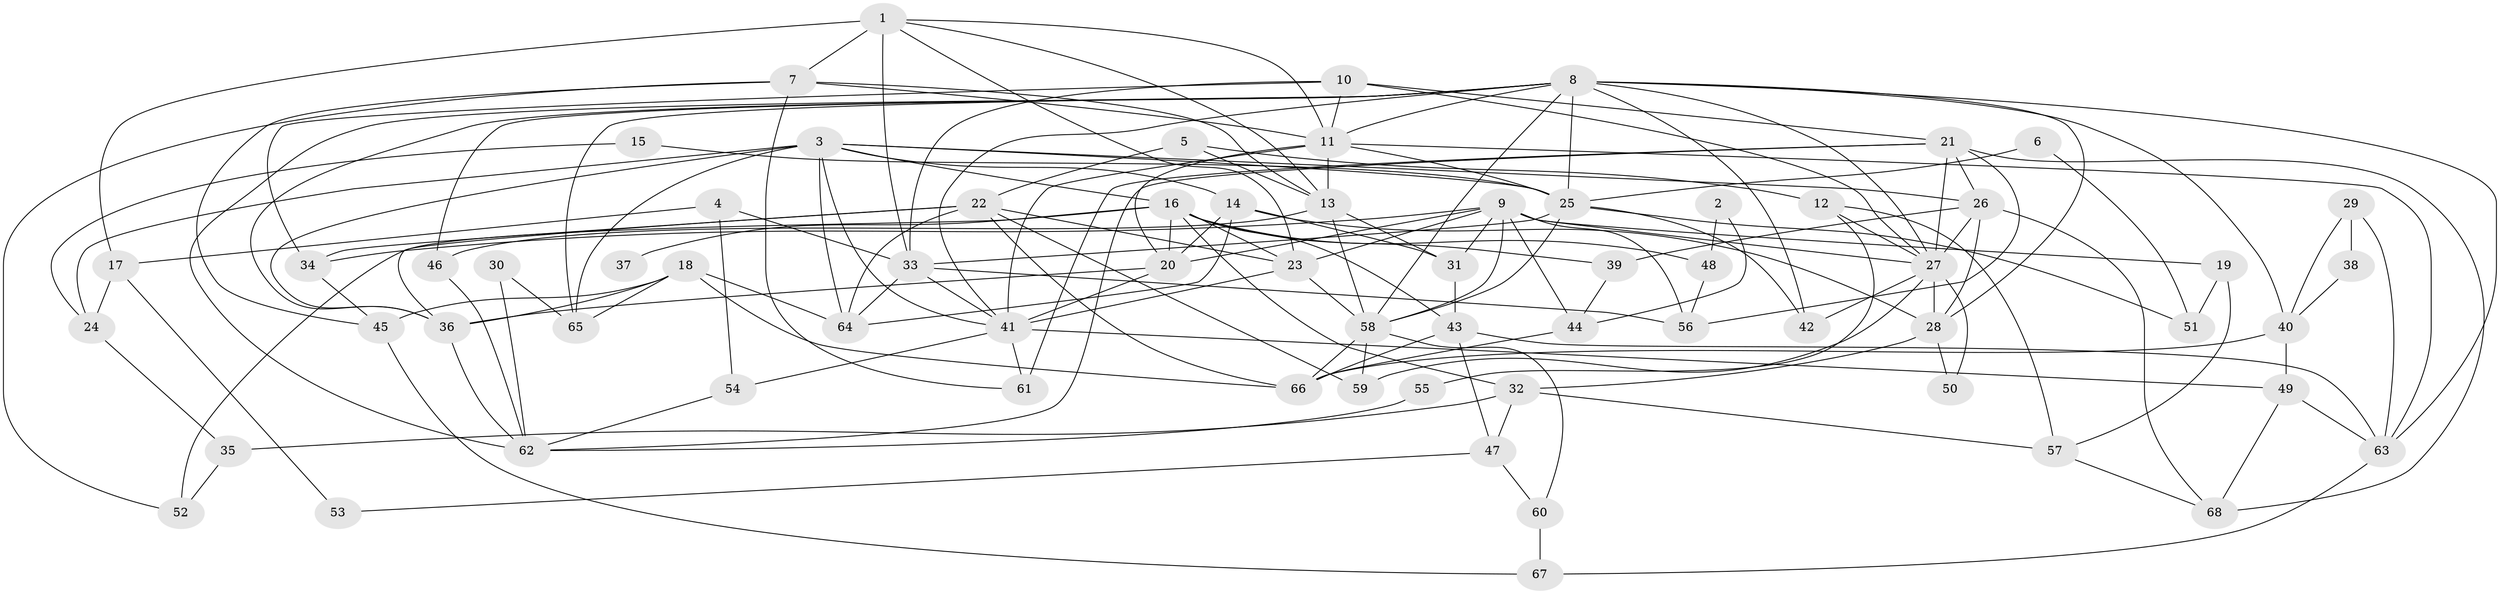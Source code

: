 // original degree distribution, {6: 0.10909090909090909, 3: 0.3090909090909091, 5: 0.19090909090909092, 2: 0.11818181818181818, 4: 0.23636363636363636, 9: 0.00909090909090909, 8: 0.00909090909090909, 7: 0.01818181818181818}
// Generated by graph-tools (version 1.1) at 2025/51/03/04/25 22:51:06]
// undirected, 68 vertices, 163 edges
graph export_dot {
  node [color=gray90,style=filled];
  1;
  2;
  3;
  4;
  5;
  6;
  7;
  8;
  9;
  10;
  11;
  12;
  13;
  14;
  15;
  16;
  17;
  18;
  19;
  20;
  21;
  22;
  23;
  24;
  25;
  26;
  27;
  28;
  29;
  30;
  31;
  32;
  33;
  34;
  35;
  36;
  37;
  38;
  39;
  40;
  41;
  42;
  43;
  44;
  45;
  46;
  47;
  48;
  49;
  50;
  51;
  52;
  53;
  54;
  55;
  56;
  57;
  58;
  59;
  60;
  61;
  62;
  63;
  64;
  65;
  66;
  67;
  68;
  1 -- 7 [weight=1.0];
  1 -- 11 [weight=1.0];
  1 -- 13 [weight=1.0];
  1 -- 17 [weight=1.0];
  1 -- 23 [weight=1.0];
  1 -- 33 [weight=1.0];
  2 -- 44 [weight=1.0];
  2 -- 48 [weight=1.0];
  3 -- 14 [weight=1.0];
  3 -- 16 [weight=1.0];
  3 -- 24 [weight=1.0];
  3 -- 25 [weight=1.0];
  3 -- 26 [weight=1.0];
  3 -- 36 [weight=1.0];
  3 -- 41 [weight=1.0];
  3 -- 64 [weight=1.0];
  3 -- 65 [weight=1.0];
  4 -- 17 [weight=1.0];
  4 -- 33 [weight=1.0];
  4 -- 54 [weight=1.0];
  5 -- 12 [weight=1.0];
  5 -- 13 [weight=1.0];
  5 -- 22 [weight=1.0];
  6 -- 25 [weight=1.0];
  6 -- 51 [weight=1.0];
  7 -- 11 [weight=1.0];
  7 -- 13 [weight=1.0];
  7 -- 45 [weight=1.0];
  7 -- 52 [weight=1.0];
  7 -- 61 [weight=1.0];
  8 -- 11 [weight=1.0];
  8 -- 25 [weight=1.0];
  8 -- 27 [weight=1.0];
  8 -- 28 [weight=2.0];
  8 -- 36 [weight=1.0];
  8 -- 40 [weight=1.0];
  8 -- 41 [weight=1.0];
  8 -- 42 [weight=1.0];
  8 -- 46 [weight=1.0];
  8 -- 58 [weight=1.0];
  8 -- 62 [weight=1.0];
  8 -- 63 [weight=1.0];
  8 -- 65 [weight=1.0];
  9 -- 19 [weight=1.0];
  9 -- 20 [weight=1.0];
  9 -- 23 [weight=1.0];
  9 -- 27 [weight=1.0];
  9 -- 31 [weight=1.0];
  9 -- 34 [weight=1.0];
  9 -- 44 [weight=1.0];
  9 -- 56 [weight=1.0];
  9 -- 58 [weight=1.0];
  10 -- 11 [weight=1.0];
  10 -- 21 [weight=1.0];
  10 -- 27 [weight=1.0];
  10 -- 33 [weight=1.0];
  10 -- 34 [weight=1.0];
  11 -- 13 [weight=2.0];
  11 -- 20 [weight=2.0];
  11 -- 25 [weight=1.0];
  11 -- 41 [weight=1.0];
  11 -- 63 [weight=1.0];
  12 -- 27 [weight=1.0];
  12 -- 55 [weight=1.0];
  12 -- 57 [weight=1.0];
  13 -- 31 [weight=1.0];
  13 -- 46 [weight=1.0];
  13 -- 58 [weight=1.0];
  14 -- 20 [weight=1.0];
  14 -- 28 [weight=1.0];
  14 -- 31 [weight=1.0];
  14 -- 64 [weight=1.0];
  15 -- 24 [weight=1.0];
  15 -- 25 [weight=1.0];
  16 -- 20 [weight=1.0];
  16 -- 23 [weight=1.0];
  16 -- 32 [weight=1.0];
  16 -- 37 [weight=2.0];
  16 -- 39 [weight=1.0];
  16 -- 43 [weight=1.0];
  16 -- 48 [weight=1.0];
  16 -- 52 [weight=1.0];
  17 -- 24 [weight=1.0];
  17 -- 53 [weight=1.0];
  18 -- 36 [weight=1.0];
  18 -- 45 [weight=1.0];
  18 -- 64 [weight=1.0];
  18 -- 65 [weight=1.0];
  18 -- 66 [weight=1.0];
  19 -- 51 [weight=1.0];
  19 -- 57 [weight=1.0];
  20 -- 36 [weight=2.0];
  20 -- 41 [weight=1.0];
  21 -- 26 [weight=1.0];
  21 -- 27 [weight=1.0];
  21 -- 56 [weight=1.0];
  21 -- 61 [weight=2.0];
  21 -- 62 [weight=1.0];
  21 -- 68 [weight=1.0];
  22 -- 23 [weight=1.0];
  22 -- 34 [weight=2.0];
  22 -- 36 [weight=1.0];
  22 -- 59 [weight=1.0];
  22 -- 64 [weight=1.0];
  22 -- 66 [weight=1.0];
  23 -- 41 [weight=1.0];
  23 -- 58 [weight=1.0];
  24 -- 35 [weight=1.0];
  25 -- 33 [weight=1.0];
  25 -- 42 [weight=1.0];
  25 -- 51 [weight=1.0];
  25 -- 58 [weight=1.0];
  26 -- 27 [weight=1.0];
  26 -- 28 [weight=1.0];
  26 -- 39 [weight=1.0];
  26 -- 68 [weight=1.0];
  27 -- 28 [weight=1.0];
  27 -- 42 [weight=1.0];
  27 -- 50 [weight=1.0];
  27 -- 59 [weight=1.0];
  28 -- 32 [weight=1.0];
  28 -- 50 [weight=1.0];
  29 -- 38 [weight=1.0];
  29 -- 40 [weight=1.0];
  29 -- 63 [weight=1.0];
  30 -- 62 [weight=1.0];
  30 -- 65 [weight=1.0];
  31 -- 43 [weight=1.0];
  32 -- 35 [weight=1.0];
  32 -- 47 [weight=1.0];
  32 -- 57 [weight=1.0];
  33 -- 41 [weight=1.0];
  33 -- 56 [weight=1.0];
  33 -- 64 [weight=1.0];
  34 -- 45 [weight=1.0];
  35 -- 52 [weight=1.0];
  36 -- 62 [weight=1.0];
  38 -- 40 [weight=1.0];
  39 -- 44 [weight=1.0];
  40 -- 49 [weight=1.0];
  40 -- 66 [weight=1.0];
  41 -- 49 [weight=1.0];
  41 -- 54 [weight=1.0];
  41 -- 61 [weight=1.0];
  43 -- 47 [weight=1.0];
  43 -- 63 [weight=1.0];
  43 -- 66 [weight=1.0];
  44 -- 66 [weight=1.0];
  45 -- 67 [weight=1.0];
  46 -- 62 [weight=1.0];
  47 -- 53 [weight=1.0];
  47 -- 60 [weight=1.0];
  48 -- 56 [weight=1.0];
  49 -- 63 [weight=1.0];
  49 -- 68 [weight=1.0];
  54 -- 62 [weight=1.0];
  55 -- 62 [weight=1.0];
  57 -- 68 [weight=1.0];
  58 -- 59 [weight=1.0];
  58 -- 60 [weight=1.0];
  58 -- 66 [weight=1.0];
  60 -- 67 [weight=1.0];
  63 -- 67 [weight=1.0];
}
